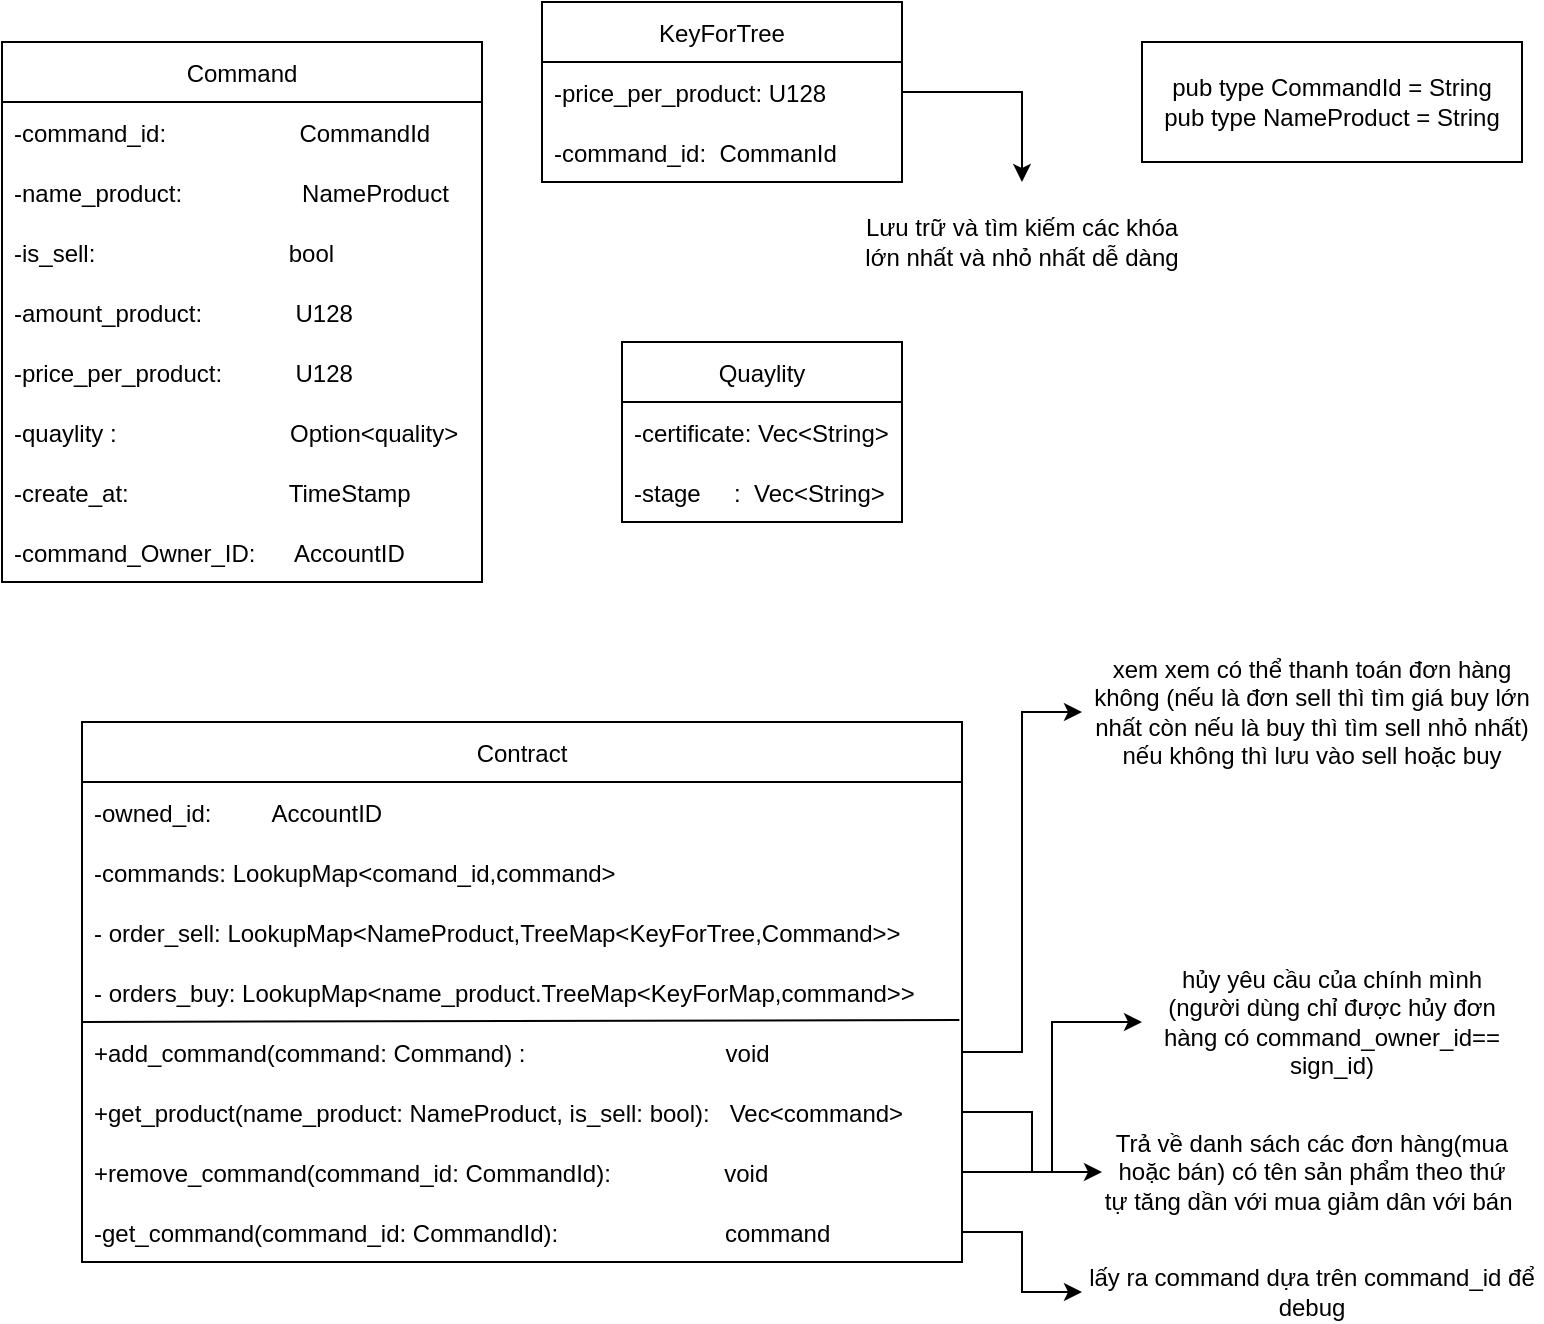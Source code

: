<mxfile>
    <diagram id="W2nSW92MtG1jqywyiA6o" name="Page-1">
        <mxGraphModel dx="1130" dy="386" grid="1" gridSize="10" guides="1" tooltips="1" connect="1" arrows="1" fold="1" page="1" pageScale="1" pageWidth="850" pageHeight="1100" math="0" shadow="0">
            <root>
                <mxCell id="0"/>
                <mxCell id="1" parent="0"/>
                <mxCell id="wCwbA6ESaTSTYmo_vthU-1" value="Command" style="swimlane;fontStyle=0;childLayout=stackLayout;horizontal=1;startSize=30;horizontalStack=0;resizeParent=1;resizeParentMax=0;resizeLast=0;collapsible=1;marginBottom=0;" parent="1" vertex="1">
                    <mxGeometry x="60" y="60" width="240" height="270" as="geometry"/>
                </mxCell>
                <mxCell id="wCwbA6ESaTSTYmo_vthU-2" value="-command_id:                    CommandId" style="text;strokeColor=none;fillColor=none;align=left;verticalAlign=middle;spacingLeft=4;spacingRight=4;overflow=hidden;points=[[0,0.5],[1,0.5]];portConstraint=eastwest;rotatable=0;" parent="wCwbA6ESaTSTYmo_vthU-1" vertex="1">
                    <mxGeometry y="30" width="240" height="30" as="geometry"/>
                </mxCell>
                <mxCell id="wCwbA6ESaTSTYmo_vthU-3" value="-name_product:                  NameProduct" style="text;strokeColor=none;fillColor=none;align=left;verticalAlign=middle;spacingLeft=4;spacingRight=4;overflow=hidden;points=[[0,0.5],[1,0.5]];portConstraint=eastwest;rotatable=0;" parent="wCwbA6ESaTSTYmo_vthU-1" vertex="1">
                    <mxGeometry y="60" width="240" height="30" as="geometry"/>
                </mxCell>
                <mxCell id="wCwbA6ESaTSTYmo_vthU-21" value="-is_sell:                             bool" style="text;strokeColor=none;fillColor=none;align=left;verticalAlign=middle;spacingLeft=4;spacingRight=4;overflow=hidden;points=[[0,0.5],[1,0.5]];portConstraint=eastwest;rotatable=0;" parent="wCwbA6ESaTSTYmo_vthU-1" vertex="1">
                    <mxGeometry y="90" width="240" height="30" as="geometry"/>
                </mxCell>
                <mxCell id="wCwbA6ESaTSTYmo_vthU-4" value="-amount_product:              U128" style="text;strokeColor=none;fillColor=none;align=left;verticalAlign=middle;spacingLeft=4;spacingRight=4;overflow=hidden;points=[[0,0.5],[1,0.5]];portConstraint=eastwest;rotatable=0;" parent="wCwbA6ESaTSTYmo_vthU-1" vertex="1">
                    <mxGeometry y="120" width="240" height="30" as="geometry"/>
                </mxCell>
                <mxCell id="wCwbA6ESaTSTYmo_vthU-5" value="-price_per_product:           U128" style="text;strokeColor=none;fillColor=none;align=left;verticalAlign=middle;spacingLeft=4;spacingRight=4;overflow=hidden;points=[[0,0.5],[1,0.5]];portConstraint=eastwest;rotatable=0;" parent="wCwbA6ESaTSTYmo_vthU-1" vertex="1">
                    <mxGeometry y="150" width="240" height="30" as="geometry"/>
                </mxCell>
                <mxCell id="wCwbA6ESaTSTYmo_vthU-13" value="-quaylity :                          Option&lt;quality&gt;" style="text;strokeColor=none;fillColor=none;align=left;verticalAlign=middle;spacingLeft=4;spacingRight=4;overflow=hidden;points=[[0,0.5],[1,0.5]];portConstraint=eastwest;rotatable=0;" parent="wCwbA6ESaTSTYmo_vthU-1" vertex="1">
                    <mxGeometry y="180" width="240" height="30" as="geometry"/>
                </mxCell>
                <mxCell id="wCwbA6ESaTSTYmo_vthU-6" value="-create_at:                        TimeStamp" style="text;strokeColor=none;fillColor=none;align=left;verticalAlign=middle;spacingLeft=4;spacingRight=4;overflow=hidden;points=[[0,0.5],[1,0.5]];portConstraint=eastwest;rotatable=0;" parent="wCwbA6ESaTSTYmo_vthU-1" vertex="1">
                    <mxGeometry y="210" width="240" height="30" as="geometry"/>
                </mxCell>
                <mxCell id="Z8LOH23DlDyXGqsnzQf0-1" value="-command_Owner_ID:      AccountID" style="text;strokeColor=none;fillColor=none;align=left;verticalAlign=middle;spacingLeft=4;spacingRight=4;overflow=hidden;points=[[0,0.5],[1,0.5]];portConstraint=eastwest;rotatable=0;" parent="wCwbA6ESaTSTYmo_vthU-1" vertex="1">
                    <mxGeometry y="240" width="240" height="30" as="geometry"/>
                </mxCell>
                <mxCell id="wCwbA6ESaTSTYmo_vthU-9" value="Quaylity" style="swimlane;fontStyle=0;childLayout=stackLayout;horizontal=1;startSize=30;horizontalStack=0;resizeParent=1;resizeParentMax=0;resizeLast=0;collapsible=1;marginBottom=0;" parent="1" vertex="1">
                    <mxGeometry x="370" y="210" width="140" height="90" as="geometry">
                        <mxRectangle x="370" y="210" width="80" height="30" as="alternateBounds"/>
                    </mxGeometry>
                </mxCell>
                <mxCell id="wCwbA6ESaTSTYmo_vthU-10" value="-certificate: Vec&lt;String&gt;" style="text;strokeColor=none;fillColor=none;align=left;verticalAlign=middle;spacingLeft=4;spacingRight=4;overflow=hidden;points=[[0,0.5],[1,0.5]];portConstraint=eastwest;rotatable=0;" parent="wCwbA6ESaTSTYmo_vthU-9" vertex="1">
                    <mxGeometry y="30" width="140" height="30" as="geometry"/>
                </mxCell>
                <mxCell id="wCwbA6ESaTSTYmo_vthU-11" value="-stage     :  Vec&lt;String&gt;" style="text;strokeColor=none;fillColor=none;align=left;verticalAlign=middle;spacingLeft=4;spacingRight=4;overflow=hidden;points=[[0,0.5],[1,0.5]];portConstraint=eastwest;rotatable=0;" parent="wCwbA6ESaTSTYmo_vthU-9" vertex="1">
                    <mxGeometry y="60" width="140" height="30" as="geometry"/>
                </mxCell>
                <mxCell id="wCwbA6ESaTSTYmo_vthU-23" value="Contract" style="swimlane;fontStyle=0;childLayout=stackLayout;horizontal=1;startSize=30;horizontalStack=0;resizeParent=1;resizeParentMax=0;resizeLast=0;collapsible=1;marginBottom=0;" parent="1" vertex="1">
                    <mxGeometry x="100" y="400" width="440" height="270" as="geometry"/>
                </mxCell>
                <mxCell id="wCwbA6ESaTSTYmo_vthU-24" value="-owned_id:         AccountID" style="text;strokeColor=none;fillColor=none;align=left;verticalAlign=middle;spacingLeft=4;spacingRight=4;overflow=hidden;points=[[0,0.5],[1,0.5]];portConstraint=eastwest;rotatable=0;" parent="wCwbA6ESaTSTYmo_vthU-23" vertex="1">
                    <mxGeometry y="30" width="440" height="30" as="geometry"/>
                </mxCell>
                <mxCell id="wCwbA6ESaTSTYmo_vthU-25" value="-commands: LookupMap&lt;comand_id,command&gt;" style="text;strokeColor=none;fillColor=none;align=left;verticalAlign=middle;spacingLeft=4;spacingRight=4;overflow=hidden;points=[[0,0.5],[1,0.5]];portConstraint=eastwest;rotatable=0;" parent="wCwbA6ESaTSTYmo_vthU-23" vertex="1">
                    <mxGeometry y="60" width="440" height="30" as="geometry"/>
                </mxCell>
                <mxCell id="wCwbA6ESaTSTYmo_vthU-37" value="- order_sell: LookupMap&lt;NameProduct,TreeMap&lt;KeyForTree,Command&gt;&gt;" style="text;strokeColor=none;fillColor=none;align=left;verticalAlign=middle;spacingLeft=4;spacingRight=4;overflow=hidden;points=[[0,0.5],[1,0.5]];portConstraint=eastwest;rotatable=0;" parent="wCwbA6ESaTSTYmo_vthU-23" vertex="1">
                    <mxGeometry y="90" width="440" height="30" as="geometry"/>
                </mxCell>
                <mxCell id="Z8LOH23DlDyXGqsnzQf0-8" value="- orders_buy: LookupMap&lt;name_product.TreeMap&lt;KeyForMap,command&gt;&gt;" style="text;strokeColor=none;fillColor=none;align=left;verticalAlign=middle;spacingLeft=4;spacingRight=4;overflow=hidden;points=[[0,0.5],[1,0.5]];portConstraint=eastwest;rotatable=0;" parent="wCwbA6ESaTSTYmo_vthU-23" vertex="1">
                    <mxGeometry y="120" width="440" height="30" as="geometry"/>
                </mxCell>
                <mxCell id="wCwbA6ESaTSTYmo_vthU-28" value="+add_command(command: Command) :                              void" style="text;strokeColor=none;fillColor=none;align=left;verticalAlign=middle;spacingLeft=4;spacingRight=4;overflow=hidden;points=[[0,0.5],[1,0.5]];portConstraint=eastwest;rotatable=0;" parent="wCwbA6ESaTSTYmo_vthU-23" vertex="1">
                    <mxGeometry y="150" width="440" height="30" as="geometry"/>
                </mxCell>
                <mxCell id="wCwbA6ESaTSTYmo_vthU-38" value="+get_product(name_product: NameProduct, is_sell: bool):   Vec&lt;command&gt;" style="text;strokeColor=none;fillColor=none;align=left;verticalAlign=middle;spacingLeft=4;spacingRight=4;overflow=hidden;points=[[0,0.5],[1,0.5]];portConstraint=eastwest;rotatable=0;" parent="wCwbA6ESaTSTYmo_vthU-23" vertex="1">
                    <mxGeometry y="180" width="440" height="30" as="geometry"/>
                </mxCell>
                <mxCell id="wCwbA6ESaTSTYmo_vthU-35" value="+remove_command(command_id: CommandId):                 void" style="text;strokeColor=none;fillColor=none;align=left;verticalAlign=middle;spacingLeft=4;spacingRight=4;overflow=hidden;points=[[0,0.5],[1,0.5]];portConstraint=eastwest;rotatable=0;" parent="wCwbA6ESaTSTYmo_vthU-23" vertex="1">
                    <mxGeometry y="210" width="440" height="30" as="geometry"/>
                </mxCell>
                <mxCell id="Z8LOH23DlDyXGqsnzQf0-10" value="-get_command(command_id: CommandId):                         command" style="text;strokeColor=none;fillColor=none;align=left;verticalAlign=middle;spacingLeft=4;spacingRight=4;overflow=hidden;points=[[0,0.5],[1,0.5]];portConstraint=eastwest;rotatable=0;" parent="wCwbA6ESaTSTYmo_vthU-23" vertex="1">
                    <mxGeometry y="240" width="440" height="30" as="geometry"/>
                </mxCell>
                <mxCell id="Z8LOH23DlDyXGqsnzQf0-11" style="edgeStyle=orthogonalEdgeStyle;rounded=0;orthogonalLoop=1;jettySize=auto;html=1;exitX=1;exitY=0.5;exitDx=0;exitDy=0;" parent="wCwbA6ESaTSTYmo_vthU-23" source="wCwbA6ESaTSTYmo_vthU-38" target="wCwbA6ESaTSTYmo_vthU-38" edge="1">
                    <mxGeometry relative="1" as="geometry"/>
                </mxCell>
                <mxCell id="Z8LOH23DlDyXGqsnzQf0-12" value="" style="endArrow=none;html=1;rounded=0;exitX=0;exitY=0;exitDx=0;exitDy=0;exitPerimeter=0;entryX=0.997;entryY=-0.033;entryDx=0;entryDy=0;entryPerimeter=0;" parent="wCwbA6ESaTSTYmo_vthU-23" source="wCwbA6ESaTSTYmo_vthU-28" target="wCwbA6ESaTSTYmo_vthU-28" edge="1">
                    <mxGeometry width="50" height="50" relative="1" as="geometry">
                        <mxPoint x="320" y="370" as="sourcePoint"/>
                        <mxPoint x="370" y="320" as="targetPoint"/>
                    </mxGeometry>
                </mxCell>
                <mxCell id="Z8LOH23DlDyXGqsnzQf0-14" value="KeyForTree" style="swimlane;fontStyle=0;childLayout=stackLayout;horizontal=1;startSize=30;horizontalStack=0;resizeParent=1;resizeParentMax=0;resizeLast=0;collapsible=1;marginBottom=0;" parent="1" vertex="1">
                    <mxGeometry x="330" y="40" width="180" height="90" as="geometry"/>
                </mxCell>
                <mxCell id="Z8LOH23DlDyXGqsnzQf0-17" value="-price_per_product: U128" style="text;strokeColor=none;fillColor=none;align=left;verticalAlign=middle;spacingLeft=4;spacingRight=4;overflow=hidden;points=[[0,0.5],[1,0.5]];portConstraint=eastwest;rotatable=0;" parent="Z8LOH23DlDyXGqsnzQf0-14" vertex="1">
                    <mxGeometry y="30" width="180" height="30" as="geometry"/>
                </mxCell>
                <mxCell id="Z8LOH23DlDyXGqsnzQf0-18" value="-command_id:  CommanId" style="text;strokeColor=none;fillColor=none;align=left;verticalAlign=middle;spacingLeft=4;spacingRight=4;overflow=hidden;points=[[0,0.5],[1,0.5]];portConstraint=eastwest;rotatable=0;" parent="Z8LOH23DlDyXGqsnzQf0-14" vertex="1">
                    <mxGeometry y="60" width="180" height="30" as="geometry"/>
                </mxCell>
                <mxCell id="Z8LOH23DlDyXGqsnzQf0-19" value="Lưu trữ và tìm kiếm các khóa lớn nhất và nhỏ nhất dễ dàng" style="text;html=1;strokeColor=none;fillColor=none;align=center;verticalAlign=middle;whiteSpace=wrap;rounded=0;" parent="1" vertex="1">
                    <mxGeometry x="490" y="130" width="160" height="60" as="geometry"/>
                </mxCell>
                <mxCell id="Z8LOH23DlDyXGqsnzQf0-20" style="edgeStyle=orthogonalEdgeStyle;rounded=0;orthogonalLoop=1;jettySize=auto;html=1;exitX=1;exitY=0.5;exitDx=0;exitDy=0;entryX=0.5;entryY=0;entryDx=0;entryDy=0;" parent="1" source="Z8LOH23DlDyXGqsnzQf0-17" target="Z8LOH23DlDyXGqsnzQf0-19" edge="1">
                    <mxGeometry relative="1" as="geometry"/>
                </mxCell>
                <mxCell id="Z8LOH23DlDyXGqsnzQf0-21" value="xem xem có thể thanh toán đơn hàng không (nếu là đơn sell thì tìm giá buy lớn nhất còn nếu là buy thì tìm sell nhỏ nhất) nếu không thì lưu vào sell hoặc buy" style="text;html=1;strokeColor=none;fillColor=none;align=center;verticalAlign=middle;whiteSpace=wrap;rounded=0;" parent="1" vertex="1">
                    <mxGeometry x="600" y="380" width="230" height="30" as="geometry"/>
                </mxCell>
                <mxCell id="Z8LOH23DlDyXGqsnzQf0-22" style="edgeStyle=orthogonalEdgeStyle;rounded=0;orthogonalLoop=1;jettySize=auto;html=1;exitX=1;exitY=0.5;exitDx=0;exitDy=0;entryX=0;entryY=0.5;entryDx=0;entryDy=0;" parent="1" source="wCwbA6ESaTSTYmo_vthU-28" target="Z8LOH23DlDyXGqsnzQf0-21" edge="1">
                    <mxGeometry relative="1" as="geometry"/>
                </mxCell>
                <mxCell id="Z8LOH23DlDyXGqsnzQf0-23" value="Trả về danh sách các đơn hàng(mua hoặc bán) có tên sản phẩm theo thứ tự tăng dần với mua giảm dân với bán&amp;nbsp;" style="text;html=1;strokeColor=none;fillColor=none;align=center;verticalAlign=middle;whiteSpace=wrap;rounded=0;" parent="1" vertex="1">
                    <mxGeometry x="610" y="610" width="210" height="30" as="geometry"/>
                </mxCell>
                <mxCell id="Z8LOH23DlDyXGqsnzQf0-25" style="edgeStyle=orthogonalEdgeStyle;rounded=0;orthogonalLoop=1;jettySize=auto;html=1;exitX=1;exitY=0.5;exitDx=0;exitDy=0;entryX=0;entryY=0.5;entryDx=0;entryDy=0;" parent="1" source="wCwbA6ESaTSTYmo_vthU-38" target="Z8LOH23DlDyXGqsnzQf0-23" edge="1">
                    <mxGeometry relative="1" as="geometry"/>
                </mxCell>
                <mxCell id="Z8LOH23DlDyXGqsnzQf0-26" value="hủy yêu cầu của chính mình (người dùng chỉ được hủy đơn hàng có command_owner_id== sign_id)" style="text;html=1;strokeColor=none;fillColor=none;align=center;verticalAlign=middle;whiteSpace=wrap;rounded=0;" parent="1" vertex="1">
                    <mxGeometry x="630" y="535" width="190" height="30" as="geometry"/>
                </mxCell>
                <mxCell id="Z8LOH23DlDyXGqsnzQf0-28" value="lấy ra command dựa trên command_id để debug" style="text;html=1;strokeColor=none;fillColor=none;align=center;verticalAlign=middle;whiteSpace=wrap;rounded=0;" parent="1" vertex="1">
                    <mxGeometry x="600" y="670" width="230" height="30" as="geometry"/>
                </mxCell>
                <mxCell id="Z8LOH23DlDyXGqsnzQf0-29" style="edgeStyle=orthogonalEdgeStyle;rounded=0;orthogonalLoop=1;jettySize=auto;html=1;exitX=1;exitY=0.5;exitDx=0;exitDy=0;entryX=0;entryY=0.5;entryDx=0;entryDy=0;" parent="1" source="Z8LOH23DlDyXGqsnzQf0-10" target="Z8LOH23DlDyXGqsnzQf0-28" edge="1">
                    <mxGeometry relative="1" as="geometry"/>
                </mxCell>
                <mxCell id="ofhrD2ipGwii9envtt8j-3" value="pub type CommandId = String&lt;br&gt;pub type NameProduct = String" style="rounded=0;whiteSpace=wrap;html=1;" parent="1" vertex="1">
                    <mxGeometry x="630" y="60" width="190" height="60" as="geometry"/>
                </mxCell>
                <mxCell id="ofhrD2ipGwii9envtt8j-5" style="edgeStyle=orthogonalEdgeStyle;rounded=0;orthogonalLoop=1;jettySize=auto;html=1;exitX=1;exitY=0.5;exitDx=0;exitDy=0;entryX=0;entryY=0.5;entryDx=0;entryDy=0;" parent="1" source="wCwbA6ESaTSTYmo_vthU-35" target="Z8LOH23DlDyXGqsnzQf0-26" edge="1">
                    <mxGeometry relative="1" as="geometry"/>
                </mxCell>
            </root>
        </mxGraphModel>
    </diagram>
</mxfile>